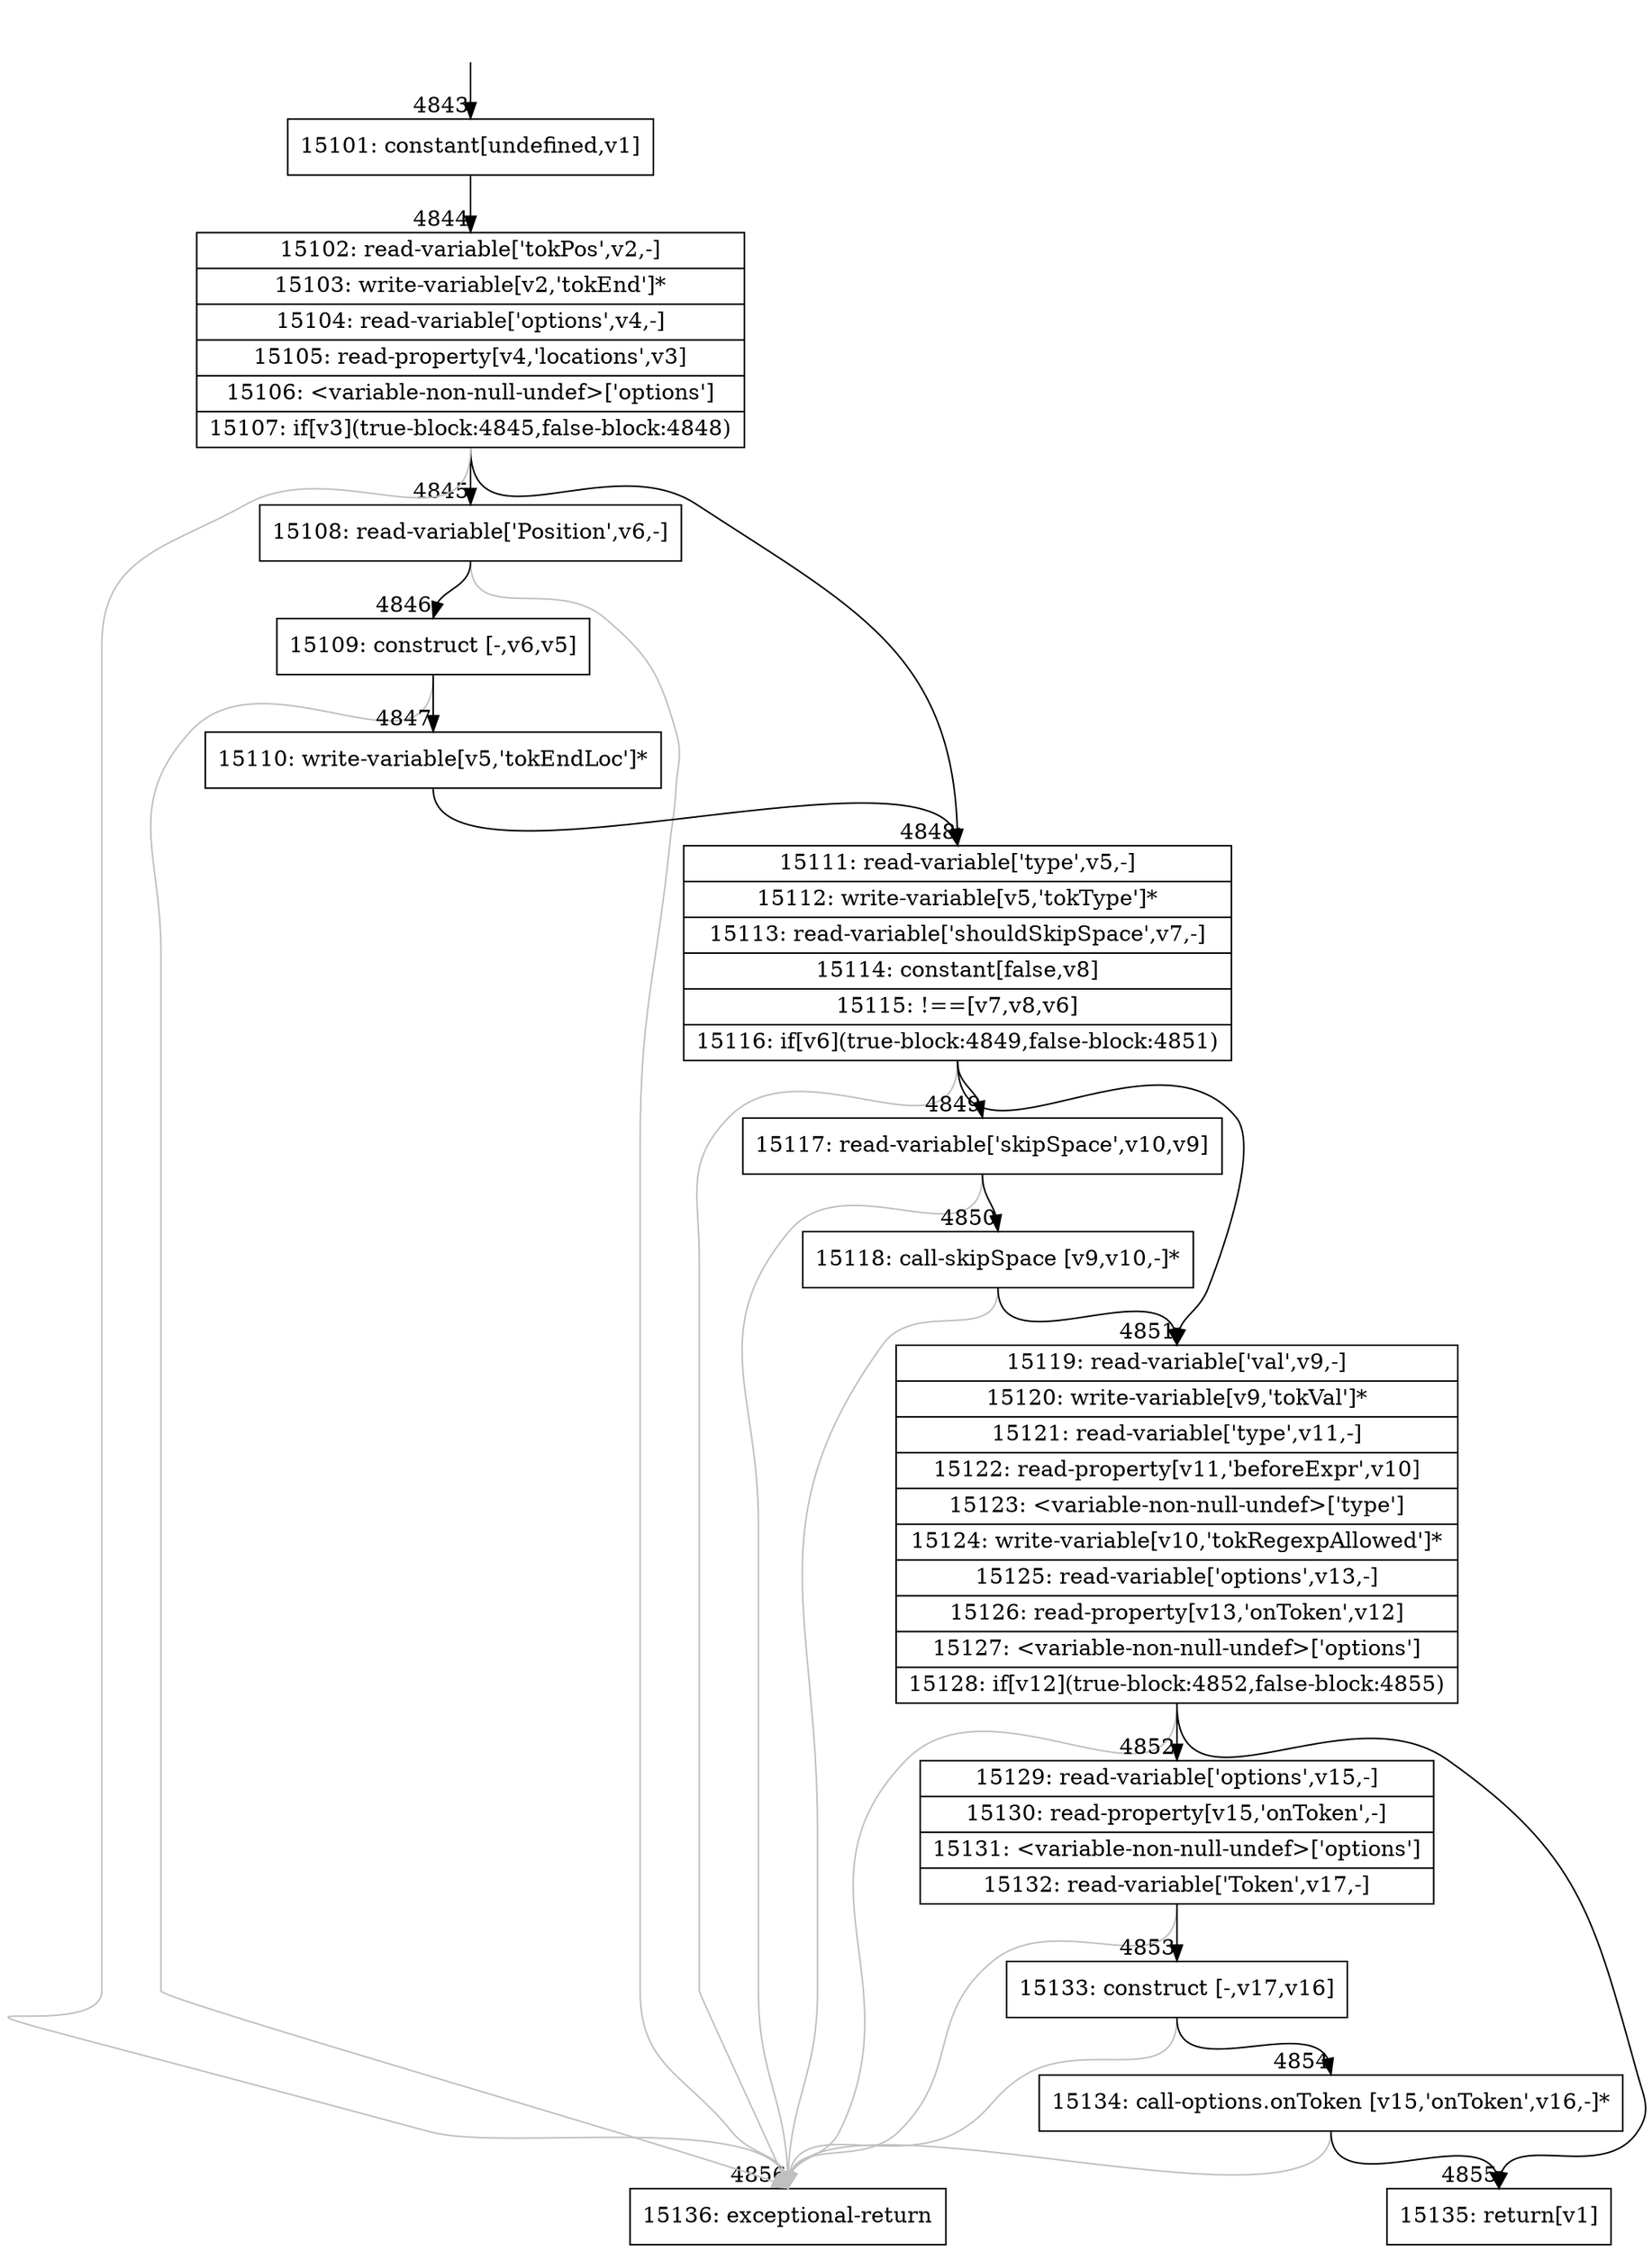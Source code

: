 digraph {
rankdir="TD"
BB_entry301[shape=none,label=""];
BB_entry301 -> BB4843 [tailport=s, headport=n, headlabel="    4843"]
BB4843 [shape=record label="{15101: constant[undefined,v1]}" ] 
BB4843 -> BB4844 [tailport=s, headport=n, headlabel="      4844"]
BB4844 [shape=record label="{15102: read-variable['tokPos',v2,-]|15103: write-variable[v2,'tokEnd']*|15104: read-variable['options',v4,-]|15105: read-property[v4,'locations',v3]|15106: \<variable-non-null-undef\>['options']|15107: if[v3](true-block:4845,false-block:4848)}" ] 
BB4844 -> BB4845 [tailport=s, headport=n, headlabel="      4845"]
BB4844 -> BB4848 [tailport=s, headport=n, headlabel="      4848"]
BB4844 -> BB4856 [tailport=s, headport=n, color=gray, headlabel="      4856"]
BB4845 [shape=record label="{15108: read-variable['Position',v6,-]}" ] 
BB4845 -> BB4846 [tailport=s, headport=n, headlabel="      4846"]
BB4845 -> BB4856 [tailport=s, headport=n, color=gray]
BB4846 [shape=record label="{15109: construct [-,v6,v5]}" ] 
BB4846 -> BB4847 [tailport=s, headport=n, headlabel="      4847"]
BB4846 -> BB4856 [tailport=s, headport=n, color=gray]
BB4847 [shape=record label="{15110: write-variable[v5,'tokEndLoc']*}" ] 
BB4847 -> BB4848 [tailport=s, headport=n]
BB4848 [shape=record label="{15111: read-variable['type',v5,-]|15112: write-variable[v5,'tokType']*|15113: read-variable['shouldSkipSpace',v7,-]|15114: constant[false,v8]|15115: !==[v7,v8,v6]|15116: if[v6](true-block:4849,false-block:4851)}" ] 
BB4848 -> BB4849 [tailport=s, headport=n, headlabel="      4849"]
BB4848 -> BB4851 [tailport=s, headport=n, headlabel="      4851"]
BB4848 -> BB4856 [tailport=s, headport=n, color=gray]
BB4849 [shape=record label="{15117: read-variable['skipSpace',v10,v9]}" ] 
BB4849 -> BB4850 [tailport=s, headport=n, headlabel="      4850"]
BB4849 -> BB4856 [tailport=s, headport=n, color=gray]
BB4850 [shape=record label="{15118: call-skipSpace [v9,v10,-]*}" ] 
BB4850 -> BB4851 [tailport=s, headport=n]
BB4850 -> BB4856 [tailport=s, headport=n, color=gray]
BB4851 [shape=record label="{15119: read-variable['val',v9,-]|15120: write-variable[v9,'tokVal']*|15121: read-variable['type',v11,-]|15122: read-property[v11,'beforeExpr',v10]|15123: \<variable-non-null-undef\>['type']|15124: write-variable[v10,'tokRegexpAllowed']*|15125: read-variable['options',v13,-]|15126: read-property[v13,'onToken',v12]|15127: \<variable-non-null-undef\>['options']|15128: if[v12](true-block:4852,false-block:4855)}" ] 
BB4851 -> BB4852 [tailport=s, headport=n, headlabel="      4852"]
BB4851 -> BB4855 [tailport=s, headport=n, headlabel="      4855"]
BB4851 -> BB4856 [tailport=s, headport=n, color=gray]
BB4852 [shape=record label="{15129: read-variable['options',v15,-]|15130: read-property[v15,'onToken',-]|15131: \<variable-non-null-undef\>['options']|15132: read-variable['Token',v17,-]}" ] 
BB4852 -> BB4853 [tailport=s, headport=n, headlabel="      4853"]
BB4852 -> BB4856 [tailport=s, headport=n, color=gray]
BB4853 [shape=record label="{15133: construct [-,v17,v16]}" ] 
BB4853 -> BB4854 [tailport=s, headport=n, headlabel="      4854"]
BB4853 -> BB4856 [tailport=s, headport=n, color=gray]
BB4854 [shape=record label="{15134: call-options.onToken [v15,'onToken',v16,-]*}" ] 
BB4854 -> BB4855 [tailport=s, headport=n]
BB4854 -> BB4856 [tailport=s, headport=n, color=gray]
BB4855 [shape=record label="{15135: return[v1]}" ] 
BB4856 [shape=record label="{15136: exceptional-return}" ] 
//#$~ 5133
}
